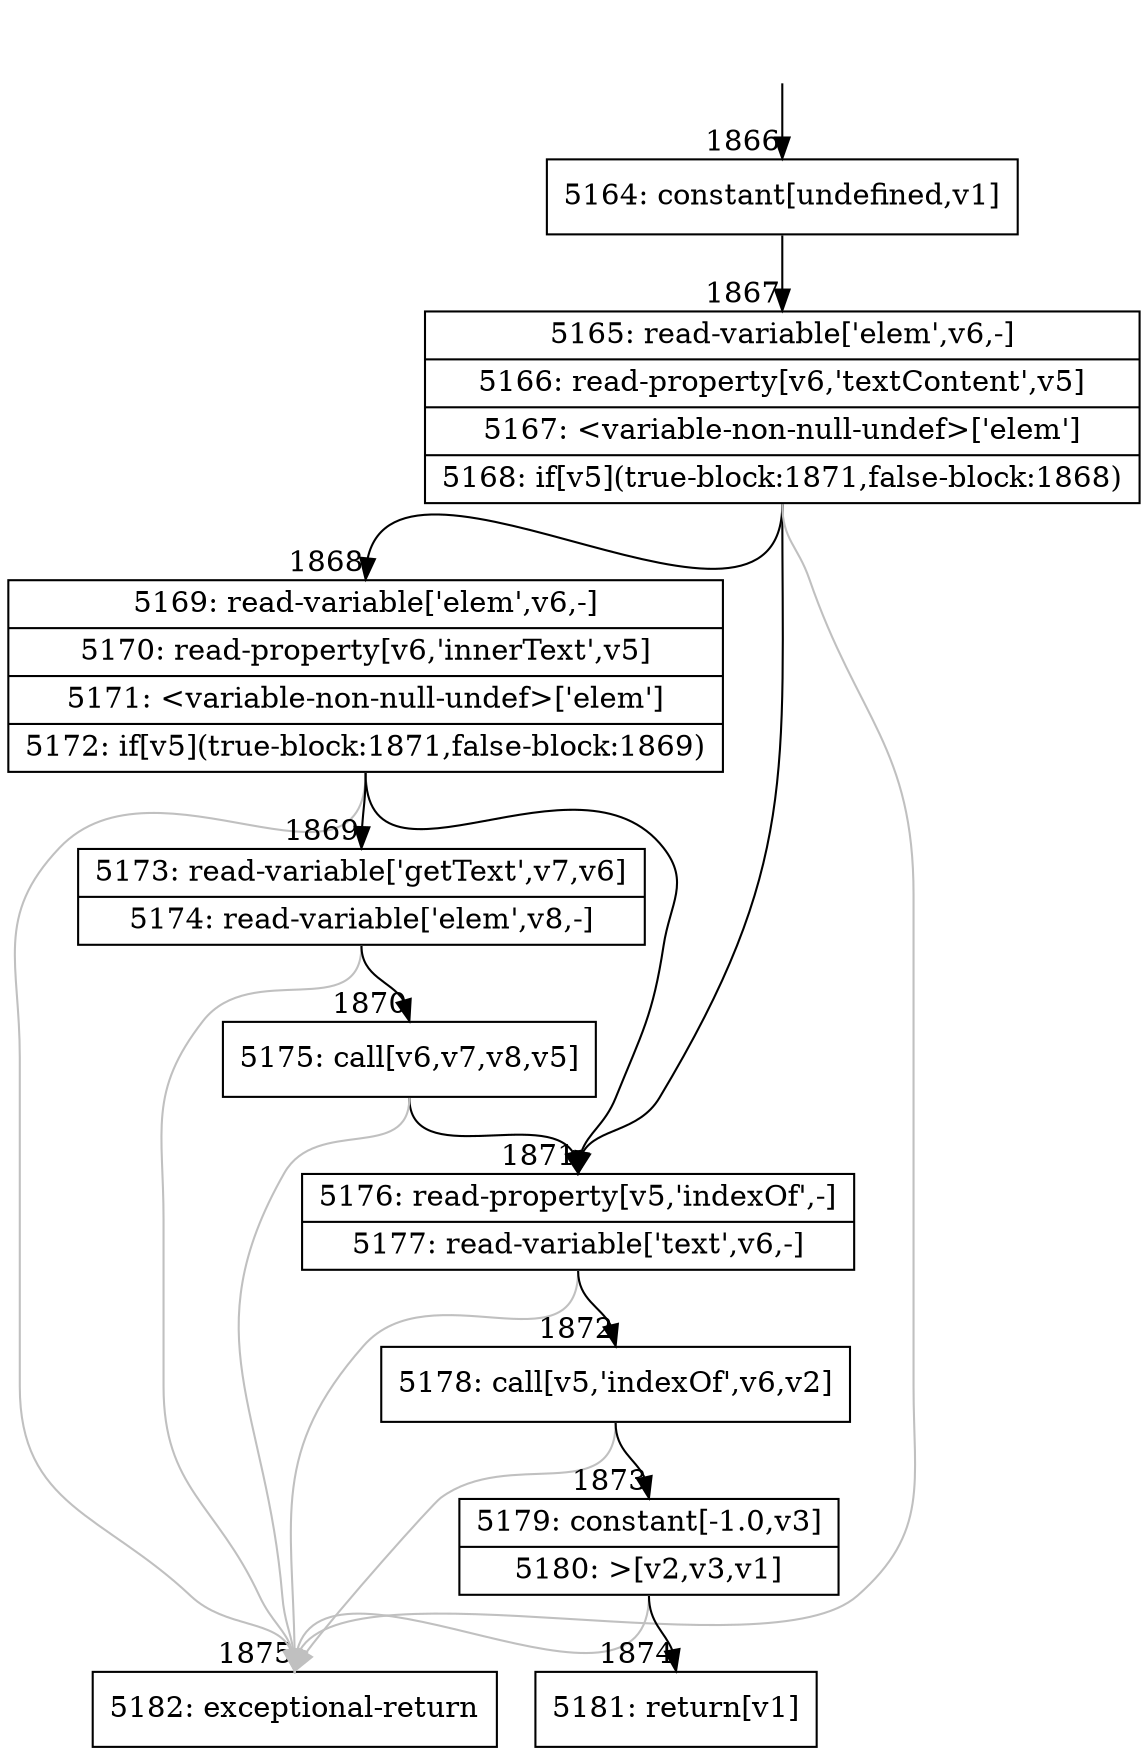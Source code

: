 digraph {
rankdir="TD"
BB_entry127[shape=none,label=""];
BB_entry127 -> BB1866 [tailport=s, headport=n, headlabel="    1866"]
BB1866 [shape=record label="{5164: constant[undefined,v1]}" ] 
BB1866 -> BB1867 [tailport=s, headport=n, headlabel="      1867"]
BB1867 [shape=record label="{5165: read-variable['elem',v6,-]|5166: read-property[v6,'textContent',v5]|5167: \<variable-non-null-undef\>['elem']|5168: if[v5](true-block:1871,false-block:1868)}" ] 
BB1867 -> BB1871 [tailport=s, headport=n, headlabel="      1871"]
BB1867 -> BB1868 [tailport=s, headport=n, headlabel="      1868"]
BB1867 -> BB1875 [tailport=s, headport=n, color=gray, headlabel="      1875"]
BB1868 [shape=record label="{5169: read-variable['elem',v6,-]|5170: read-property[v6,'innerText',v5]|5171: \<variable-non-null-undef\>['elem']|5172: if[v5](true-block:1871,false-block:1869)}" ] 
BB1868 -> BB1871 [tailport=s, headport=n]
BB1868 -> BB1869 [tailport=s, headport=n, headlabel="      1869"]
BB1868 -> BB1875 [tailport=s, headport=n, color=gray]
BB1869 [shape=record label="{5173: read-variable['getText',v7,v6]|5174: read-variable['elem',v8,-]}" ] 
BB1869 -> BB1870 [tailport=s, headport=n, headlabel="      1870"]
BB1869 -> BB1875 [tailport=s, headport=n, color=gray]
BB1870 [shape=record label="{5175: call[v6,v7,v8,v5]}" ] 
BB1870 -> BB1871 [tailport=s, headport=n]
BB1870 -> BB1875 [tailport=s, headport=n, color=gray]
BB1871 [shape=record label="{5176: read-property[v5,'indexOf',-]|5177: read-variable['text',v6,-]}" ] 
BB1871 -> BB1872 [tailport=s, headport=n, headlabel="      1872"]
BB1871 -> BB1875 [tailport=s, headport=n, color=gray]
BB1872 [shape=record label="{5178: call[v5,'indexOf',v6,v2]}" ] 
BB1872 -> BB1873 [tailport=s, headport=n, headlabel="      1873"]
BB1872 -> BB1875 [tailport=s, headport=n, color=gray]
BB1873 [shape=record label="{5179: constant[-1.0,v3]|5180: \>[v2,v3,v1]}" ] 
BB1873 -> BB1874 [tailport=s, headport=n, headlabel="      1874"]
BB1873 -> BB1875 [tailport=s, headport=n, color=gray]
BB1874 [shape=record label="{5181: return[v1]}" ] 
BB1875 [shape=record label="{5182: exceptional-return}" ] 
}
